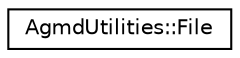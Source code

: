 digraph "Graphical Class Hierarchy"
{
  edge [fontname="Helvetica",fontsize="10",labelfontname="Helvetica",labelfontsize="10"];
  node [fontname="Helvetica",fontsize="10",shape=record];
  rankdir="LR";
  Node1 [label="AgmdUtilities::File",height=0.2,width=0.4,color="black", fillcolor="white", style="filled",URL="$class_agmd_utilities_1_1_file.html"];
}
